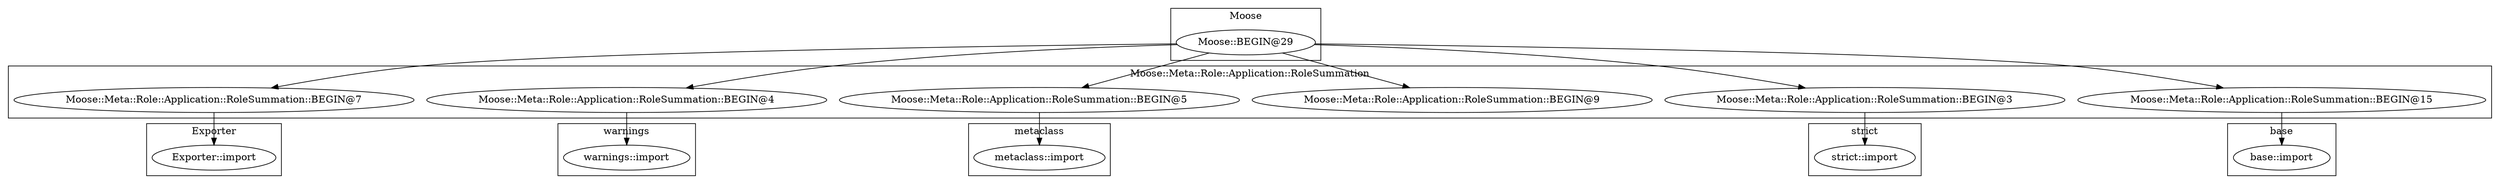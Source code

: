 digraph {
graph [overlap=false]
subgraph cluster_warnings {
	label="warnings";
	"warnings::import";
}
subgraph cluster_Moose {
	label="Moose";
	"Moose::BEGIN@29";
}
subgraph cluster_Moose_Meta_Role_Application_RoleSummation {
	label="Moose::Meta::Role::Application::RoleSummation";
	"Moose::Meta::Role::Application::RoleSummation::BEGIN@7";
	"Moose::Meta::Role::Application::RoleSummation::BEGIN@4";
	"Moose::Meta::Role::Application::RoleSummation::BEGIN@9";
	"Moose::Meta::Role::Application::RoleSummation::BEGIN@5";
	"Moose::Meta::Role::Application::RoleSummation::BEGIN@3";
	"Moose::Meta::Role::Application::RoleSummation::BEGIN@15";
}
subgraph cluster_metaclass {
	label="metaclass";
	"metaclass::import";
}
subgraph cluster_base {
	label="base";
	"base::import";
}
subgraph cluster_strict {
	label="strict";
	"strict::import";
}
subgraph cluster_Exporter {
	label="Exporter";
	"Exporter::import";
}
"Moose::Meta::Role::Application::RoleSummation::BEGIN@7" -> "Exporter::import";
"Moose::BEGIN@29" -> "Moose::Meta::Role::Application::RoleSummation::BEGIN@5";
"Moose::BEGIN@29" -> "Moose::Meta::Role::Application::RoleSummation::BEGIN@9";
"Moose::BEGIN@29" -> "Moose::Meta::Role::Application::RoleSummation::BEGIN@4";
"Moose::Meta::Role::Application::RoleSummation::BEGIN@5" -> "metaclass::import";
"Moose::BEGIN@29" -> "Moose::Meta::Role::Application::RoleSummation::BEGIN@7";
"Moose::BEGIN@29" -> "Moose::Meta::Role::Application::RoleSummation::BEGIN@15";
"Moose::Meta::Role::Application::RoleSummation::BEGIN@15" -> "base::import";
"Moose::Meta::Role::Application::RoleSummation::BEGIN@4" -> "warnings::import";
"Moose::BEGIN@29" -> "Moose::Meta::Role::Application::RoleSummation::BEGIN@3";
"Moose::Meta::Role::Application::RoleSummation::BEGIN@3" -> "strict::import";
}
